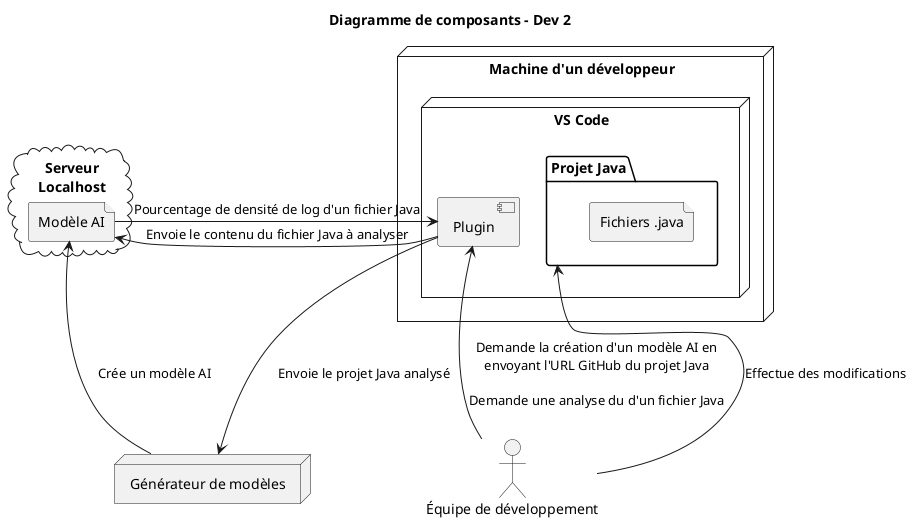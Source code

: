 @startuml

title Diagramme de composants - Dev 2

actor "Équipe de développement" as team

node "Machine d'un développeur" as machine {
    node "VS Code" as IDE {
        package "Projet Java" as project {
            file "Fichiers .java" as files
        }

        component "Plugin" as plugin
    }
}

cloud "Serveur\nLocalhost" as server {
    file "Modèle AI" as model
}

node "Générateur de modèles" as generator

team -u-> plugin: "Demande la création d'un modèle AI en\nenvoyant l'URL GitHub du projet Java\n\nDemande une analyse du d'un fichier Java"
team -u-> project: "Effectue des modifications"
plugin -d-> generator: "Envoie le projet Java analysé"
generator -u-> model: "Crée un modèle AI"
model -r-> plugin: "Pourcentage de densité de log d'un fichier Java"
plugin -l-> model: "Envoie le contenu du fichier Java à analyser"

@enduml